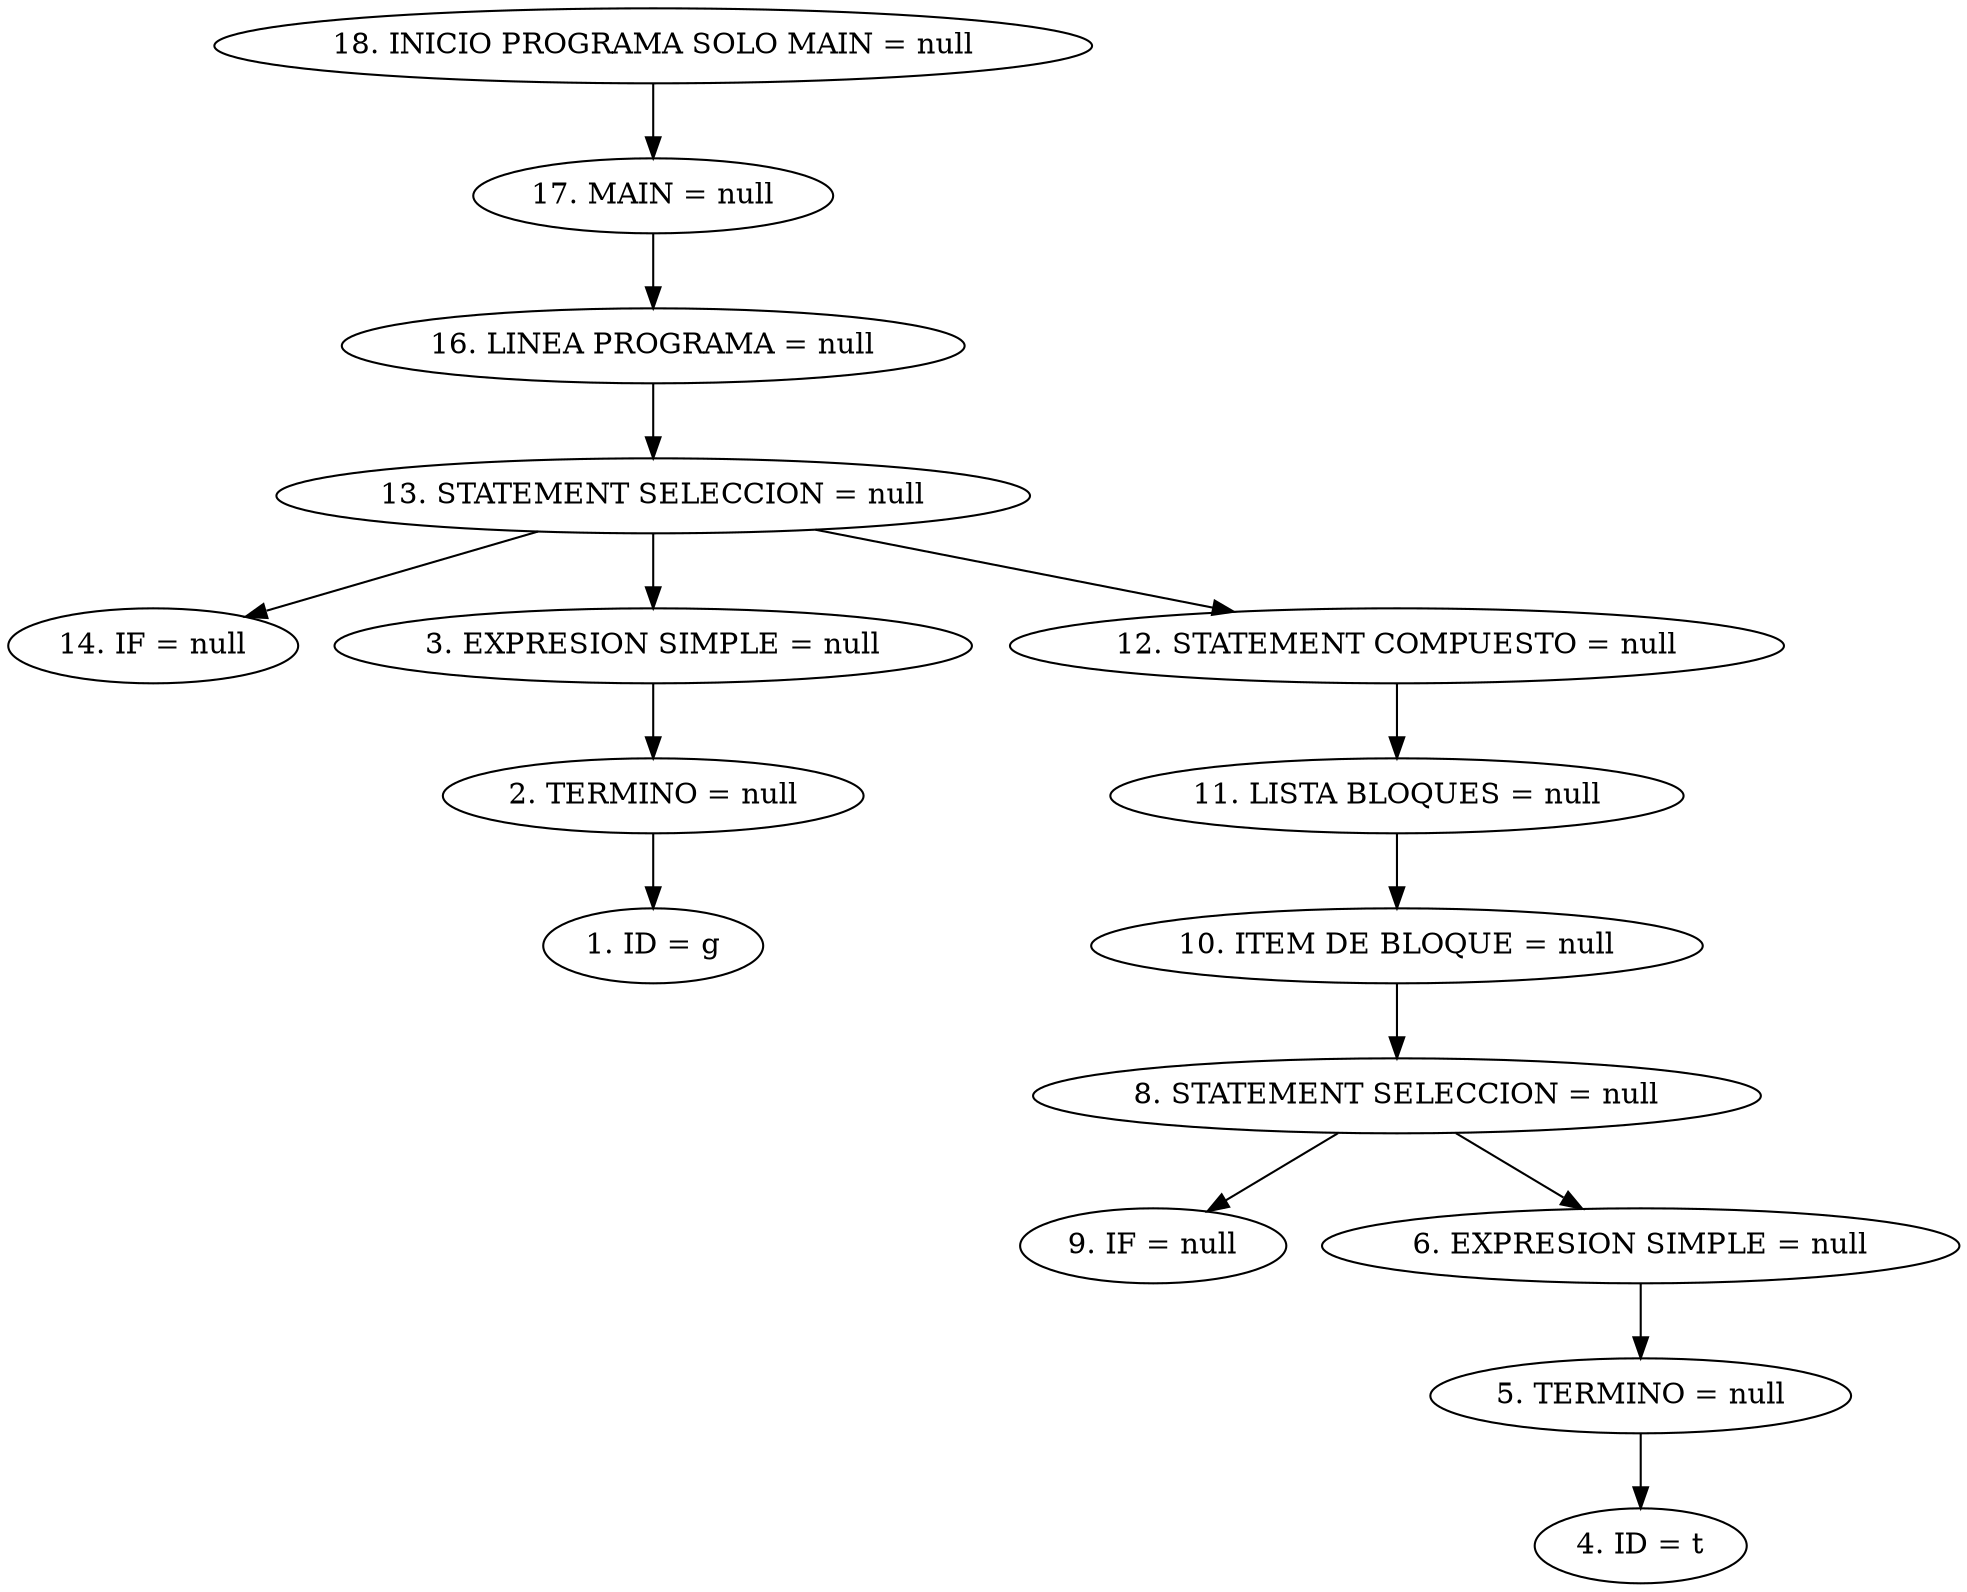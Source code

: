 digraph G {
"18. INICIO PROGRAMA SOLO MAIN = null"->"17. MAIN = null"
"17. MAIN = null"->"16. LINEA PROGRAMA = null"
"16. LINEA PROGRAMA = null"->"13. STATEMENT SELECCION = null"
"13. STATEMENT SELECCION = null"->"14. IF = null"
"13. STATEMENT SELECCION = null"->"3. EXPRESION SIMPLE = null"
"3. EXPRESION SIMPLE = null"->"2. TERMINO = null"
"2. TERMINO = null"->"1. ID = g"
"13. STATEMENT SELECCION = null"->"12. STATEMENT COMPUESTO = null"
"12. STATEMENT COMPUESTO = null"->"11. LISTA BLOQUES = null"
"11. LISTA BLOQUES = null"->"10. ITEM DE BLOQUE = null"
"10. ITEM DE BLOQUE = null"->"8. STATEMENT SELECCION = null"
"8. STATEMENT SELECCION = null"->"9. IF = null"
"8. STATEMENT SELECCION = null"->"6. EXPRESION SIMPLE = null"
"6. EXPRESION SIMPLE = null"->"5. TERMINO = null"
"5. TERMINO = null"->"4. ID = t"


}
